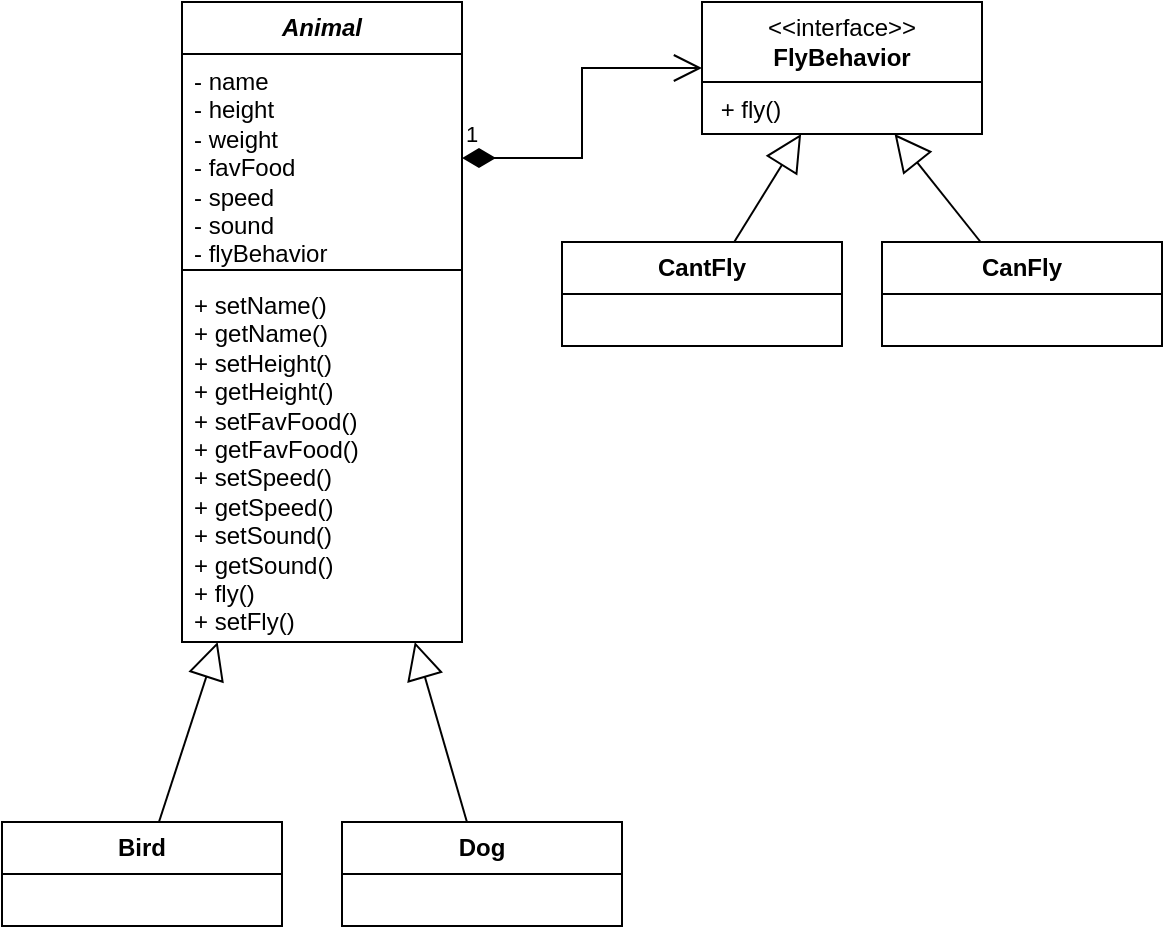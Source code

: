 <mxfile version="21.6.8" type="github">
  <diagram id="2tXDjWVBtzTvlOlx2N9X" name="Page-1">
    <mxGraphModel dx="926" dy="423" grid="1" gridSize="10" guides="1" tooltips="1" connect="1" arrows="1" fold="1" page="1" pageScale="1" pageWidth="3840" pageHeight="2400" math="0" shadow="0">
      <root>
        <mxCell id="0" />
        <mxCell id="1" parent="0" />
        <mxCell id="TRd4f3PxuL4wZc3-VBU7-1" value="&lt;b style=&quot;&quot;&gt;&lt;i&gt;Animal&lt;/i&gt;&lt;/b&gt;" style="swimlane;fontStyle=0;childLayout=stackLayout;horizontal=1;startSize=26;fillColor=none;horizontalStack=0;resizeParent=1;resizeParentMax=0;resizeLast=0;collapsible=1;marginBottom=0;whiteSpace=wrap;html=1;" vertex="1" parent="1">
          <mxGeometry x="270" y="120" width="140" height="320" as="geometry" />
        </mxCell>
        <mxCell id="TRd4f3PxuL4wZc3-VBU7-2" value="&lt;div&gt;- name&lt;/div&gt;&lt;div&gt;- height&lt;/div&gt;&lt;div&gt;- weight&lt;/div&gt;&lt;div&gt;- favFood&lt;/div&gt;&lt;div&gt;- speed&lt;/div&gt;&lt;div&gt;- sound&lt;/div&gt;&lt;div&gt;- flyBehavior&lt;/div&gt;" style="text;strokeColor=none;fillColor=none;align=left;verticalAlign=top;spacingLeft=4;spacingRight=4;overflow=hidden;rotatable=0;points=[[0,0.5],[1,0.5]];portConstraint=eastwest;whiteSpace=wrap;html=1;" vertex="1" parent="TRd4f3PxuL4wZc3-VBU7-1">
          <mxGeometry y="26" width="140" height="104" as="geometry" />
        </mxCell>
        <mxCell id="TRd4f3PxuL4wZc3-VBU7-6" value="" style="line;strokeWidth=1;fillColor=none;align=left;verticalAlign=middle;spacingTop=-1;spacingLeft=3;spacingRight=3;rotatable=0;labelPosition=right;points=[];portConstraint=eastwest;strokeColor=inherit;" vertex="1" parent="TRd4f3PxuL4wZc3-VBU7-1">
          <mxGeometry y="130" width="140" height="8" as="geometry" />
        </mxCell>
        <mxCell id="TRd4f3PxuL4wZc3-VBU7-7" value="&lt;div&gt;+ setName()&lt;/div&gt;&lt;div&gt;+ getName()&lt;/div&gt;&lt;div&gt;+ setHeight()&lt;/div&gt;&lt;div&gt;+ getHeight()&lt;br&gt;&lt;/div&gt;&lt;div&gt;+ setFavFood()&lt;br&gt;&lt;/div&gt;&lt;div&gt;+ getFavFood()&lt;br&gt;&lt;/div&gt;&lt;div&gt;+&amp;nbsp;setSpeed()&lt;/div&gt;&lt;div&gt;+ getSpeed()&lt;/div&gt;&lt;div&gt;+&amp;nbsp;setSound()&lt;/div&gt;&lt;div&gt;+ getSound()&lt;/div&gt;&lt;div&gt;+&amp;nbsp;fly()&lt;/div&gt;&lt;div&gt;+ setFly()&lt;/div&gt;" style="text;strokeColor=none;fillColor=none;align=left;verticalAlign=top;spacingLeft=4;spacingRight=4;overflow=hidden;rotatable=0;points=[[0,0.5],[1,0.5]];portConstraint=eastwest;whiteSpace=wrap;html=1;" vertex="1" parent="TRd4f3PxuL4wZc3-VBU7-1">
          <mxGeometry y="138" width="140" height="182" as="geometry" />
        </mxCell>
        <mxCell id="TRd4f3PxuL4wZc3-VBU7-8" value="&amp;lt;&amp;lt;interface&amp;gt;&amp;gt;&lt;br&gt;&lt;b&gt;FlyBehavior&lt;/b&gt;" style="swimlane;fontStyle=0;childLayout=stackLayout;horizontal=1;startSize=40;fillColor=none;horizontalStack=0;resizeParent=1;resizeParentMax=0;resizeLast=0;collapsible=1;marginBottom=0;whiteSpace=wrap;html=1;" vertex="1" parent="1">
          <mxGeometry x="530" y="120" width="140" height="66" as="geometry" />
        </mxCell>
        <mxCell id="TRd4f3PxuL4wZc3-VBU7-9" value="&amp;nbsp;+ fly()" style="text;strokeColor=none;fillColor=none;align=left;verticalAlign=top;spacingLeft=4;spacingRight=4;overflow=hidden;rotatable=0;points=[[0,0.5],[1,0.5]];portConstraint=eastwest;whiteSpace=wrap;html=1;" vertex="1" parent="TRd4f3PxuL4wZc3-VBU7-8">
          <mxGeometry y="40" width="140" height="26" as="geometry" />
        </mxCell>
        <mxCell id="TRd4f3PxuL4wZc3-VBU7-12" value="1" style="endArrow=open;html=1;endSize=12;startArrow=diamondThin;startSize=14;startFill=1;edgeStyle=orthogonalEdgeStyle;align=left;verticalAlign=bottom;rounded=0;" edge="1" parent="1" source="TRd4f3PxuL4wZc3-VBU7-2" target="TRd4f3PxuL4wZc3-VBU7-8">
          <mxGeometry x="-1" y="3" relative="1" as="geometry">
            <mxPoint x="560" y="250" as="sourcePoint" />
            <mxPoint x="720" y="250" as="targetPoint" />
          </mxGeometry>
        </mxCell>
        <mxCell id="TRd4f3PxuL4wZc3-VBU7-13" value="&lt;b&gt;Bird&lt;/b&gt;" style="swimlane;fontStyle=0;childLayout=stackLayout;horizontal=1;startSize=26;fillColor=none;horizontalStack=0;resizeParent=1;resizeParentMax=0;resizeLast=0;collapsible=1;marginBottom=0;whiteSpace=wrap;html=1;" vertex="1" parent="1">
          <mxGeometry x="180" y="530" width="140" height="52" as="geometry" />
        </mxCell>
        <mxCell id="TRd4f3PxuL4wZc3-VBU7-17" value="" style="endArrow=block;endSize=16;endFill=0;html=1;rounded=0;" edge="1" parent="1" source="TRd4f3PxuL4wZc3-VBU7-13" target="TRd4f3PxuL4wZc3-VBU7-1">
          <mxGeometry width="160" relative="1" as="geometry">
            <mxPoint x="390" y="420" as="sourcePoint" />
            <mxPoint x="710" y="359.467" as="targetPoint" />
          </mxGeometry>
        </mxCell>
        <mxCell id="TRd4f3PxuL4wZc3-VBU7-18" value="&lt;b&gt;Dog&lt;/b&gt;" style="swimlane;fontStyle=0;childLayout=stackLayout;horizontal=1;startSize=26;fillColor=none;horizontalStack=0;resizeParent=1;resizeParentMax=0;resizeLast=0;collapsible=1;marginBottom=0;whiteSpace=wrap;html=1;" vertex="1" parent="1">
          <mxGeometry x="350" y="530" width="140" height="52" as="geometry" />
        </mxCell>
        <mxCell id="TRd4f3PxuL4wZc3-VBU7-19" value="" style="endArrow=block;endSize=16;endFill=0;html=1;rounded=0;" edge="1" parent="1" source="TRd4f3PxuL4wZc3-VBU7-18" target="TRd4f3PxuL4wZc3-VBU7-1">
          <mxGeometry width="160" relative="1" as="geometry">
            <mxPoint x="269" y="520" as="sourcePoint" />
            <mxPoint x="294" y="450" as="targetPoint" />
          </mxGeometry>
        </mxCell>
        <mxCell id="TRd4f3PxuL4wZc3-VBU7-20" value="&lt;b&gt;CanFly&lt;/b&gt;" style="swimlane;fontStyle=0;childLayout=stackLayout;horizontal=1;startSize=26;fillColor=none;horizontalStack=0;resizeParent=1;resizeParentMax=0;resizeLast=0;collapsible=1;marginBottom=0;whiteSpace=wrap;html=1;" vertex="1" parent="1">
          <mxGeometry x="620" y="240" width="140" height="52" as="geometry" />
        </mxCell>
        <mxCell id="TRd4f3PxuL4wZc3-VBU7-21" value="&lt;b&gt;CantFly&lt;/b&gt;" style="swimlane;fontStyle=0;childLayout=stackLayout;horizontal=1;startSize=26;fillColor=none;horizontalStack=0;resizeParent=1;resizeParentMax=0;resizeLast=0;collapsible=1;marginBottom=0;whiteSpace=wrap;html=1;" vertex="1" parent="1">
          <mxGeometry x="460" y="240" width="140" height="52" as="geometry" />
        </mxCell>
        <mxCell id="TRd4f3PxuL4wZc3-VBU7-22" value="" style="endArrow=block;endSize=16;endFill=0;html=1;rounded=0;" edge="1" parent="1" source="TRd4f3PxuL4wZc3-VBU7-20" target="TRd4f3PxuL4wZc3-VBU7-8">
          <mxGeometry width="160" relative="1" as="geometry">
            <mxPoint x="760" y="230" as="sourcePoint" />
            <mxPoint x="734" y="140" as="targetPoint" />
          </mxGeometry>
        </mxCell>
        <mxCell id="TRd4f3PxuL4wZc3-VBU7-23" value="" style="endArrow=block;endSize=16;endFill=0;html=1;rounded=0;" edge="1" parent="1" source="TRd4f3PxuL4wZc3-VBU7-21" target="TRd4f3PxuL4wZc3-VBU7-8">
          <mxGeometry width="160" relative="1" as="geometry">
            <mxPoint x="679" y="250" as="sourcePoint" />
            <mxPoint x="636" y="196" as="targetPoint" />
          </mxGeometry>
        </mxCell>
      </root>
    </mxGraphModel>
  </diagram>
</mxfile>
